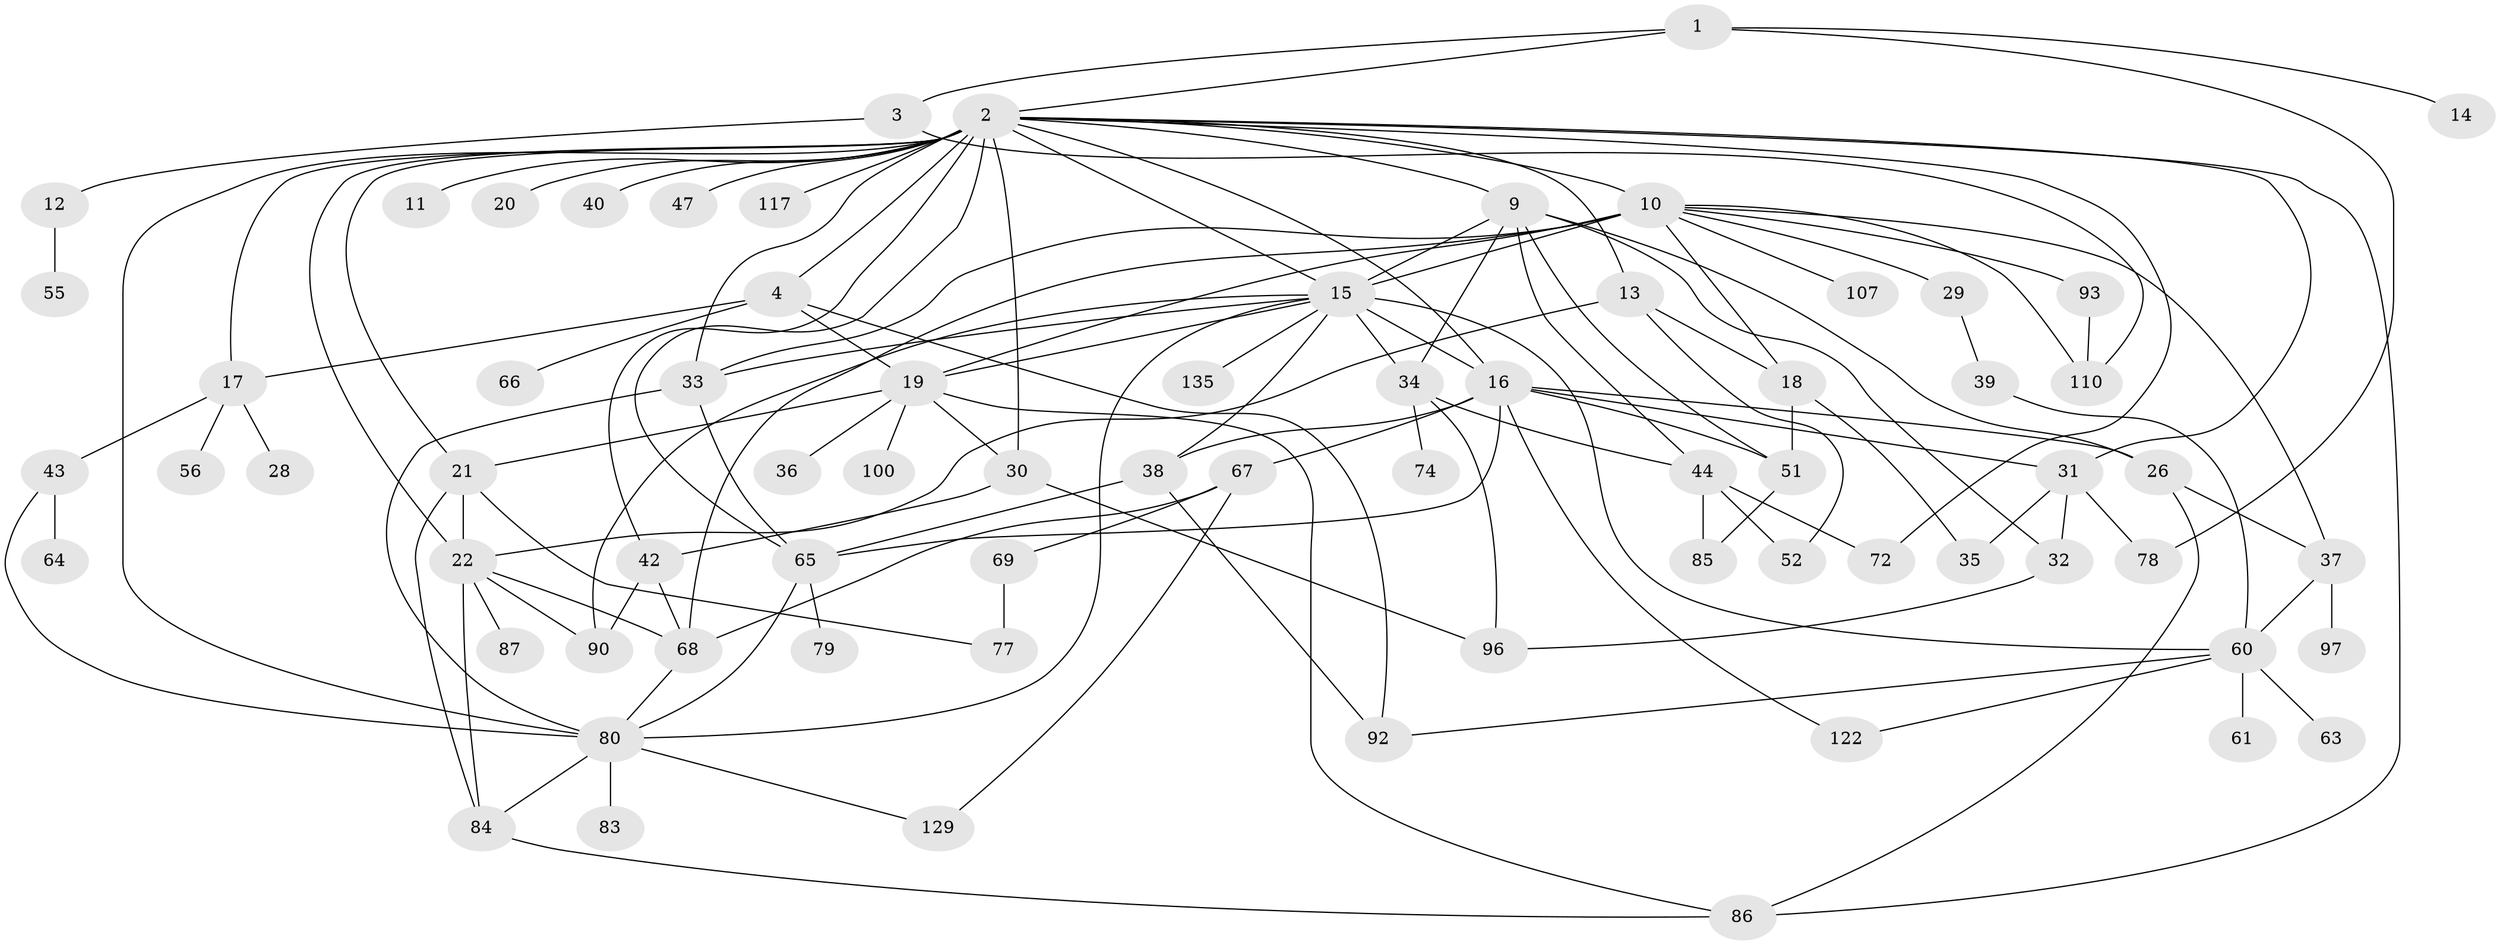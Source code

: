 // original degree distribution, {4: 0.1736111111111111, 8: 0.006944444444444444, 3: 0.22916666666666666, 7: 0.020833333333333332, 5: 0.10416666666666667, 6: 0.020833333333333332, 1: 0.2152777777777778, 2: 0.22916666666666666}
// Generated by graph-tools (version 1.1) at 2025/13/03/09/25 04:13:24]
// undirected, 72 vertices, 128 edges
graph export_dot {
graph [start="1"]
  node [color=gray90,style=filled];
  1;
  2 [super="+62+6+5"];
  3;
  4 [super="+54"];
  9 [super="+46"];
  10 [super="+137+23"];
  11;
  12 [super="+53"];
  13;
  14;
  15 [super="+76+124+111"];
  16 [super="+27+112+71"];
  17 [super="+48"];
  18 [super="+141+139"];
  19 [super="+25+104"];
  20;
  21 [super="+91+41"];
  22 [super="+101+109"];
  26 [super="+116"];
  28;
  29 [super="+45"];
  30 [super="+113"];
  31;
  32;
  33 [super="+108"];
  34;
  35;
  36;
  37;
  38;
  39;
  40;
  42;
  43 [super="+123"];
  44 [super="+50+57"];
  47;
  51;
  52 [super="+59"];
  55;
  56;
  60 [super="+75"];
  61;
  63;
  64 [super="+132"];
  65 [super="+70"];
  66;
  67;
  68;
  69;
  72;
  74;
  77;
  78;
  79;
  80 [super="+81+114+99"];
  83;
  84 [super="+98"];
  85;
  86 [super="+119+105+103"];
  87;
  90;
  92;
  93;
  96 [super="+102"];
  97;
  100;
  107;
  110 [super="+143"];
  117;
  122;
  129;
  135;
  1 -- 2;
  1 -- 3;
  1 -- 14;
  1 -- 78;
  2 -- 4;
  2 -- 21;
  2 -- 117;
  2 -- 80;
  2 -- 17;
  2 -- 86;
  2 -- 9 [weight=2];
  2 -- 65;
  2 -- 22;
  2 -- 72;
  2 -- 42;
  2 -- 11;
  2 -- 13;
  2 -- 47;
  2 -- 33;
  2 -- 40;
  2 -- 10;
  2 -- 15;
  2 -- 16;
  2 -- 20;
  2 -- 30;
  2 -- 31;
  3 -- 12;
  3 -- 110;
  4 -- 17;
  4 -- 19;
  4 -- 66;
  4 -- 92;
  9 -- 26;
  9 -- 34 [weight=2];
  9 -- 51;
  9 -- 32;
  9 -- 15;
  9 -- 44;
  10 -- 15 [weight=4];
  10 -- 93;
  10 -- 37;
  10 -- 68;
  10 -- 110 [weight=2];
  10 -- 29;
  10 -- 19;
  10 -- 107;
  10 -- 33;
  10 -- 18;
  12 -- 55;
  13 -- 18;
  13 -- 22;
  13 -- 52;
  15 -- 90;
  15 -- 135;
  15 -- 19;
  15 -- 16;
  15 -- 34;
  15 -- 38;
  15 -- 80;
  15 -- 33;
  15 -- 60;
  16 -- 38;
  16 -- 65;
  16 -- 67;
  16 -- 122;
  16 -- 31;
  16 -- 26;
  16 -- 51;
  17 -- 28;
  17 -- 43;
  17 -- 56;
  18 -- 35;
  18 -- 51;
  19 -- 36;
  19 -- 100;
  19 -- 30;
  19 -- 21;
  19 -- 86;
  21 -- 77;
  21 -- 84;
  21 -- 22;
  22 -- 87;
  22 -- 90;
  22 -- 84;
  22 -- 68;
  26 -- 37;
  26 -- 86;
  29 -- 39;
  30 -- 42;
  30 -- 96;
  31 -- 32;
  31 -- 35;
  31 -- 78;
  32 -- 96;
  33 -- 65;
  33 -- 80;
  34 -- 44;
  34 -- 74;
  34 -- 96;
  37 -- 97;
  37 -- 60;
  38 -- 92;
  38 -- 65;
  39 -- 60;
  42 -- 68;
  42 -- 90;
  43 -- 64;
  43 -- 80;
  44 -- 52 [weight=2];
  44 -- 85;
  44 -- 72;
  51 -- 85;
  60 -- 61;
  60 -- 63;
  60 -- 92;
  60 -- 122;
  65 -- 79;
  65 -- 80;
  67 -- 68;
  67 -- 69;
  67 -- 129;
  68 -- 80;
  69 -- 77;
  80 -- 83;
  80 -- 84;
  80 -- 129;
  84 -- 86;
  93 -- 110;
}
